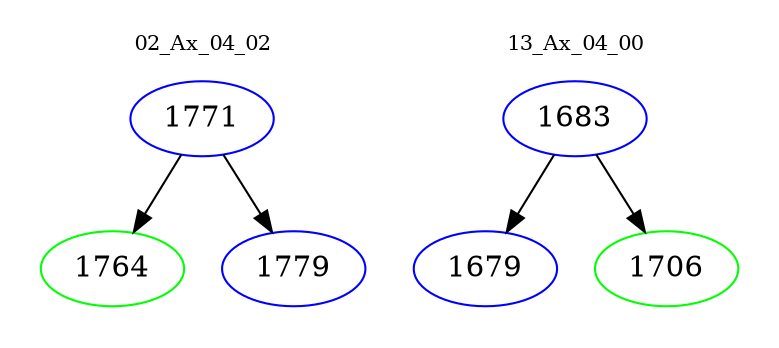 digraph{
subgraph cluster_0 {
color = white
label = "02_Ax_04_02";
fontsize=10;
T0_1771 [label="1771", color="blue"]
T0_1771 -> T0_1764 [color="black"]
T0_1764 [label="1764", color="green"]
T0_1771 -> T0_1779 [color="black"]
T0_1779 [label="1779", color="blue"]
}
subgraph cluster_1 {
color = white
label = "13_Ax_04_00";
fontsize=10;
T1_1683 [label="1683", color="blue"]
T1_1683 -> T1_1679 [color="black"]
T1_1679 [label="1679", color="blue"]
T1_1683 -> T1_1706 [color="black"]
T1_1706 [label="1706", color="green"]
}
}
